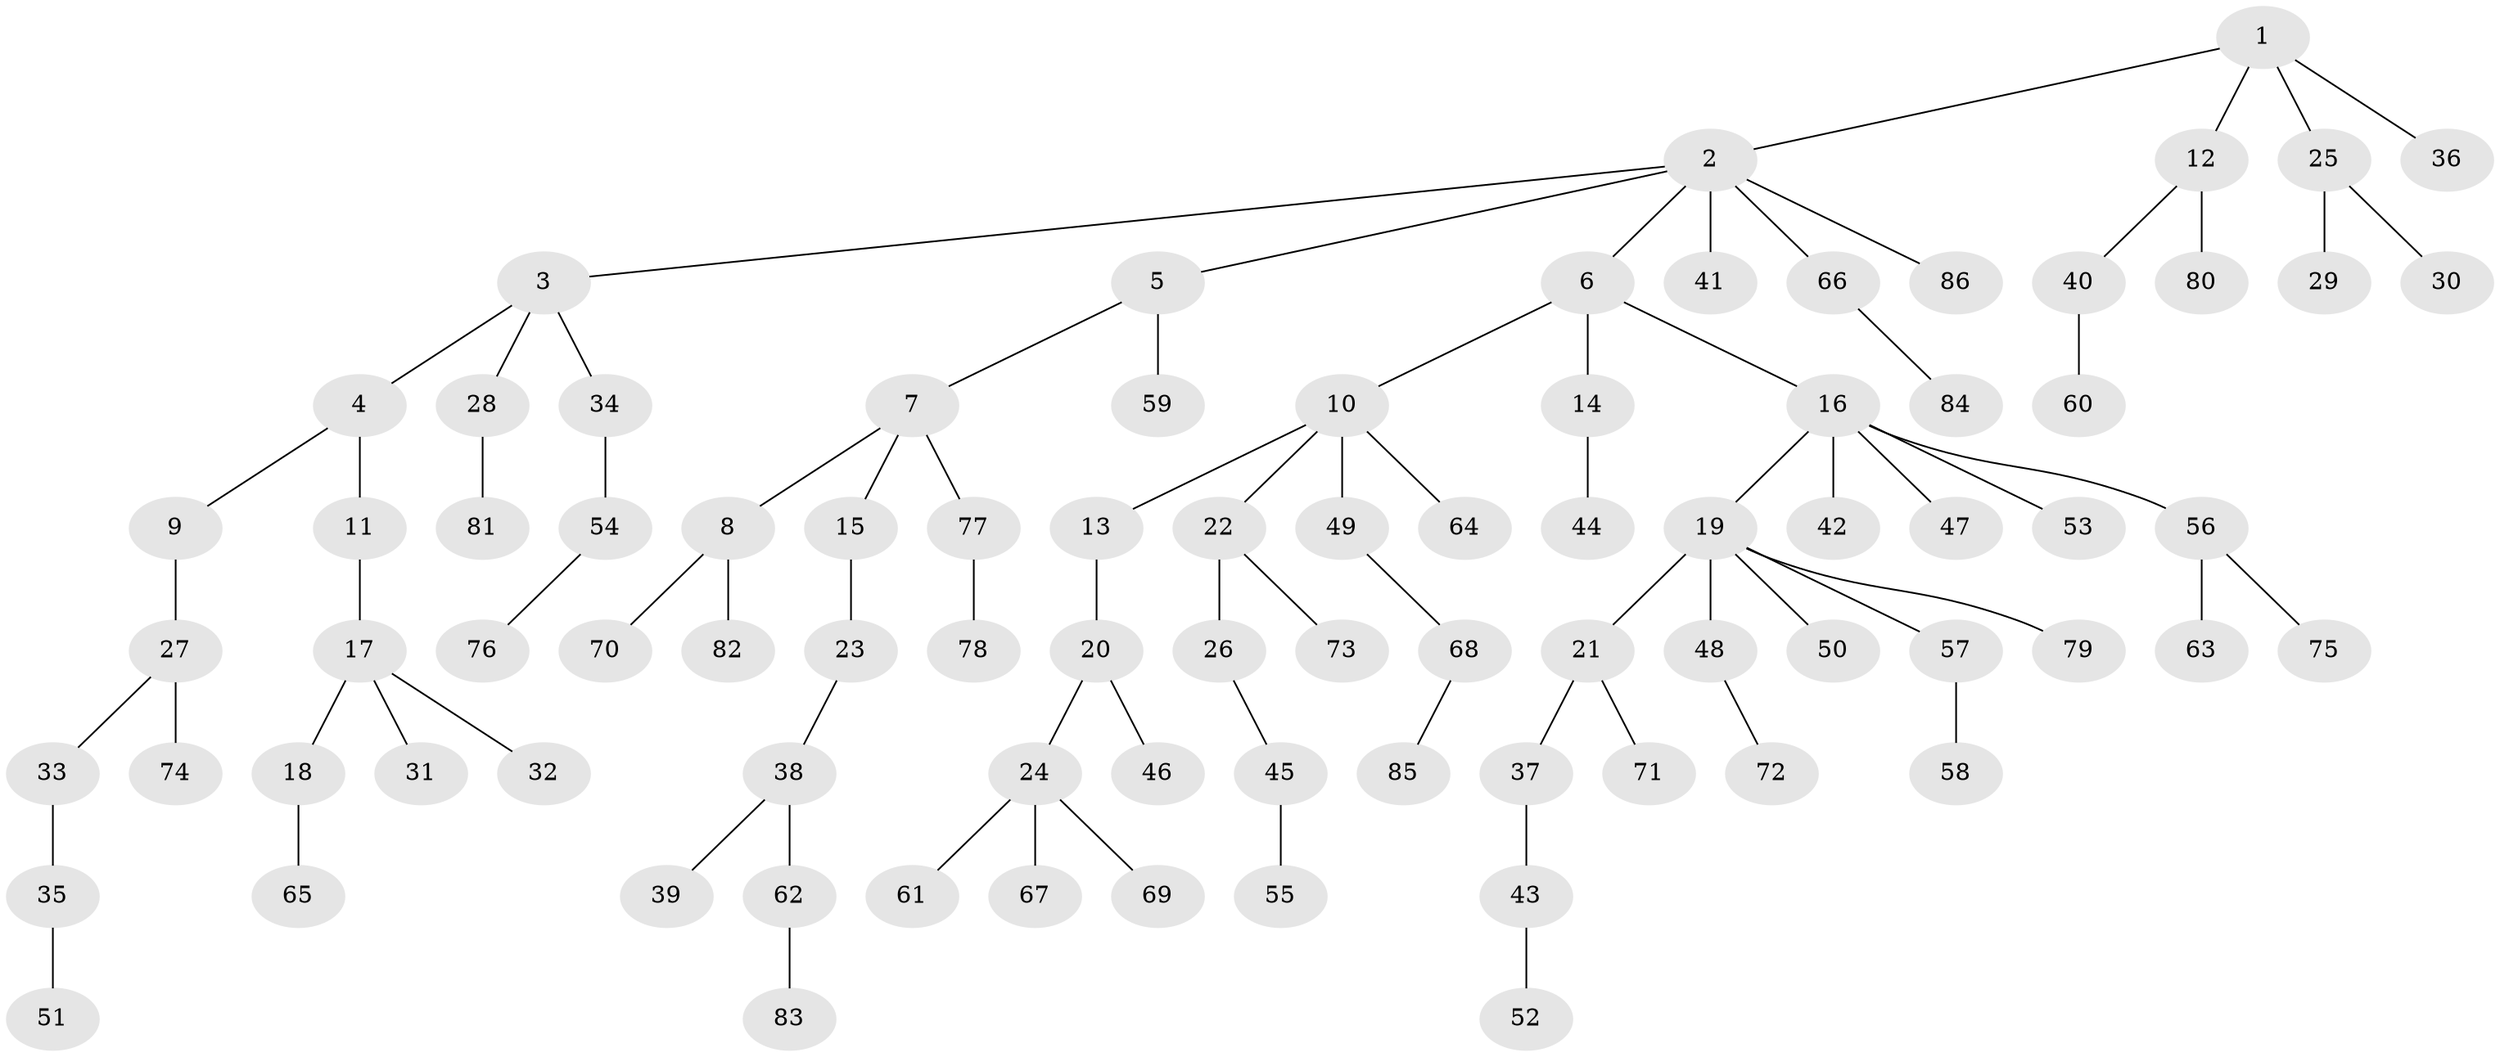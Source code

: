// coarse degree distribution, {3: 0.14285714285714285, 2: 0.2, 1: 0.5142857142857142, 4: 0.11428571428571428, 5: 0.02857142857142857}
// Generated by graph-tools (version 1.1) at 2025/37/03/04/25 23:37:29]
// undirected, 86 vertices, 85 edges
graph export_dot {
  node [color=gray90,style=filled];
  1;
  2;
  3;
  4;
  5;
  6;
  7;
  8;
  9;
  10;
  11;
  12;
  13;
  14;
  15;
  16;
  17;
  18;
  19;
  20;
  21;
  22;
  23;
  24;
  25;
  26;
  27;
  28;
  29;
  30;
  31;
  32;
  33;
  34;
  35;
  36;
  37;
  38;
  39;
  40;
  41;
  42;
  43;
  44;
  45;
  46;
  47;
  48;
  49;
  50;
  51;
  52;
  53;
  54;
  55;
  56;
  57;
  58;
  59;
  60;
  61;
  62;
  63;
  64;
  65;
  66;
  67;
  68;
  69;
  70;
  71;
  72;
  73;
  74;
  75;
  76;
  77;
  78;
  79;
  80;
  81;
  82;
  83;
  84;
  85;
  86;
  1 -- 2;
  1 -- 12;
  1 -- 25;
  1 -- 36;
  2 -- 3;
  2 -- 5;
  2 -- 6;
  2 -- 41;
  2 -- 66;
  2 -- 86;
  3 -- 4;
  3 -- 28;
  3 -- 34;
  4 -- 9;
  4 -- 11;
  5 -- 7;
  5 -- 59;
  6 -- 10;
  6 -- 14;
  6 -- 16;
  7 -- 8;
  7 -- 15;
  7 -- 77;
  8 -- 70;
  8 -- 82;
  9 -- 27;
  10 -- 13;
  10 -- 22;
  10 -- 49;
  10 -- 64;
  11 -- 17;
  12 -- 40;
  12 -- 80;
  13 -- 20;
  14 -- 44;
  15 -- 23;
  16 -- 19;
  16 -- 42;
  16 -- 47;
  16 -- 53;
  16 -- 56;
  17 -- 18;
  17 -- 31;
  17 -- 32;
  18 -- 65;
  19 -- 21;
  19 -- 48;
  19 -- 50;
  19 -- 57;
  19 -- 79;
  20 -- 24;
  20 -- 46;
  21 -- 37;
  21 -- 71;
  22 -- 26;
  22 -- 73;
  23 -- 38;
  24 -- 61;
  24 -- 67;
  24 -- 69;
  25 -- 29;
  25 -- 30;
  26 -- 45;
  27 -- 33;
  27 -- 74;
  28 -- 81;
  33 -- 35;
  34 -- 54;
  35 -- 51;
  37 -- 43;
  38 -- 39;
  38 -- 62;
  40 -- 60;
  43 -- 52;
  45 -- 55;
  48 -- 72;
  49 -- 68;
  54 -- 76;
  56 -- 63;
  56 -- 75;
  57 -- 58;
  62 -- 83;
  66 -- 84;
  68 -- 85;
  77 -- 78;
}
